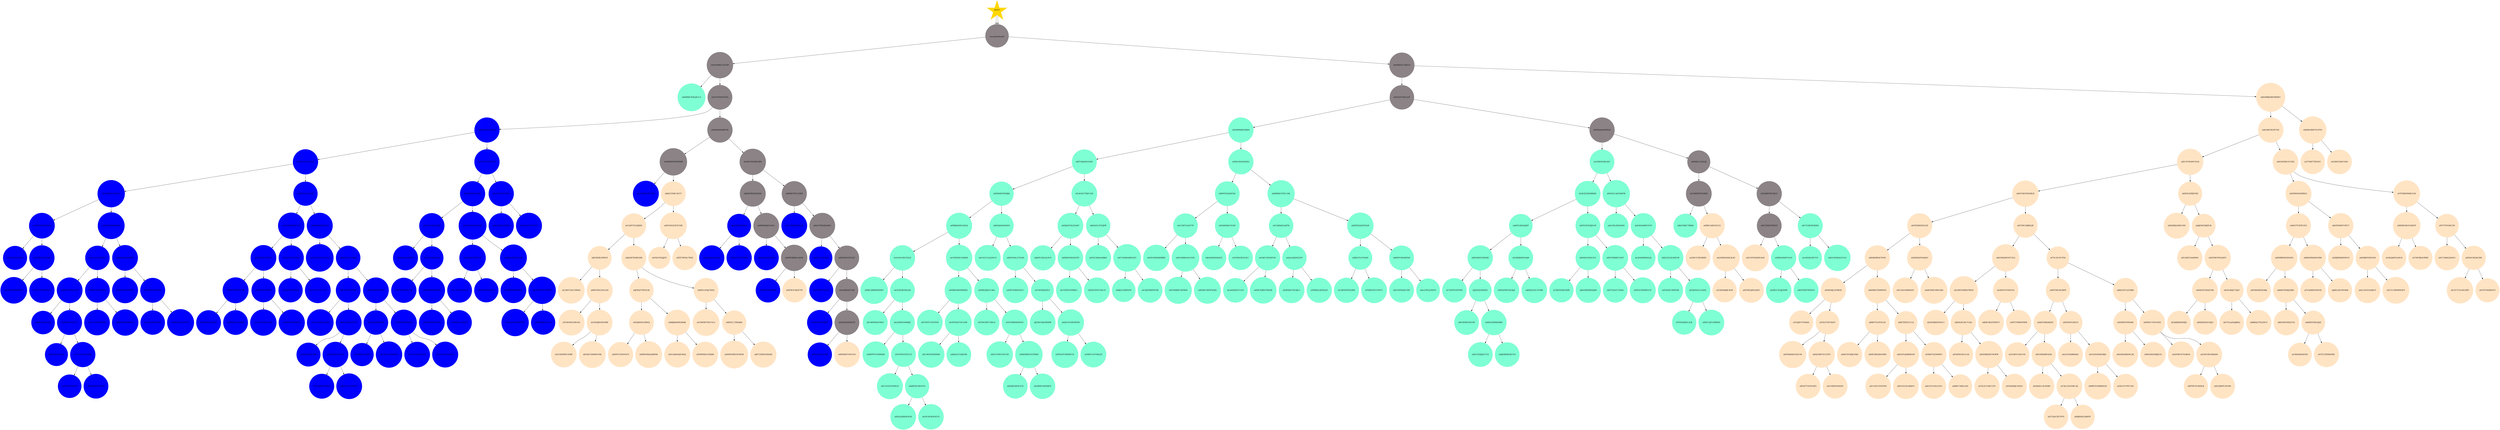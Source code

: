 digraph TreeStructure {

idO7OMZEN8VRBL[shape=circle;style=filled;color=lavenderblush4;label=<<BR/>lavenderblush4<BR/>>]
ROOTNODE[shape=star;style=filled;color=gold;label=<ROOT>]
ROOTNODE->idO7OMZEN8VRBL
idO7OMZEN8VRBL[shape=circle;style=filled;color=lavenderblush4;label=<<BR/>lavenderblush4<BR/>>]
ROOTNODE[shape=star;style=filled;color=gold;label=<ROOT>]
ROOTNODE->idO7OMZEN8VRBL
idOUAVME1GF3SV[shape=circle;style=filled;color=lavenderblush4]
idO7OMZEN8VRBL->idOUAVME1GF3SV
idVHM201339E1F[shape=circle;style=filled;color=lavenderblush4]
idO7OMZEN8VRBL->idVHM201339E1F
idNMMETEKQ4UU3[shape=circle;style=filled;color=aquamarine]
idOUAVME1GF3SV->idNMMETEKQ4UU3
id201PONCIGYZA[shape=circle;style=filled;color=lavenderblush4]
idOUAVME1GF3SV->id201PONCIGYZA
idN3LPL7651LQ7[shape=circle;style=filled;color=lavenderblush4]
idVHM201339E1F->idN3LPL7651LQ7
idB3MRRQWERWWU[shape=circle;style=filled;color=bisque]
idVHM201339E1F->idB3MRRQWERWWU
idH0M16YICZFBS[shape=circle;style=filled;color=blue]
id201PONCIGYZA->idH0M16YICZFBS
idP4DISANMB790[shape=circle;style=filled;color=lavenderblush4]
id201PONCIGYZA->idP4DISANMB790
idE6WR4B93X08S[shape=circle;style=filled;color=aquamarine]
idN3LPL7651LQ7->idE6WR4B93X08S
idZ9HA4AO8TB2B[shape=circle;style=filled;color=lavenderblush4]
idN3LPL7651LQ7->idZ9HA4AO8TB2B
id4LR4FDEDP7QF[shape=circle;style=filled;color=bisque]
idB3MRRQWERWWU->id4LR4FDEDP7QF
idMADOBW7D1PYN[shape=circle;style=filled;color=bisque]
idB3MRRQWERWWU->idMADOBW7D1PYN
idAYVUGS2C05Q5[shape=circle;style=filled;color=blue]
idH0M16YICZFBS->idAYVUGS2C05Q5
idG07KCER2FTH0[shape=circle;style=filled;color=blue]
idH0M16YICZFBS->idG07KCER2FTH0
id39XBWMYSWW88[shape=circle;style=filled;color=lavenderblush4]
idP4DISANMB790->id39XBWMYSWW88
idOXVGNSHWGJP6[shape=circle;style=filled;color=lavenderblush4]
idP4DISANMB790->idOXVGNSHWGJP6
idR7UJHZ83O2H5[shape=circle;style=filled;color=aquamarine]
idE6WR4B93X08S->idR7UJHZ83O2H5
id5KEYX5NDDDI3[shape=circle;style=filled;color=aquamarine]
idE6WR4B93X08S->id5KEYX5NDDDI3
id1ZRIYDOKGZIU[shape=circle;style=filled;color=aquamarine]
idZ9HA4AO8TB2B->id1ZRIYDOKGZIU
id49HSL15SS2IJ[shape=circle;style=filled;color=lavenderblush4]
idZ9HA4AO8TB2B->id49HSL15SS2IJ
idZUFFWQVP1ESA[shape=circle;style=filled;color=bisque]
id4LR4FDEDP7QF->idZUFFWQVP1ESA
id0G0ZNBCOC5XX[shape=circle;style=filled;color=bisque]
id4LR4FDEDP7QF->id0G0ZNBCOC5XX
id375087TZESEC[shape=circle;style=filled;color=bisque]
idMADOBW7D1PYN->id375087TZESEC
id2AWO54IVCS40[shape=circle;style=filled;color=bisque]
idMADOBW7D1PYN->id2AWO54IVCS40
idUK98SSH1NMUU[shape=circle;style=filled;color=blue]
idAYVUGS2C05Q5->idUK98SSH1NMUU
id2X4Y127O3C4V[shape=circle;style=filled;color=blue]
idAYVUGS2C05Q5->id2X4Y127O3C4V
idB6EXX0VLOSKL[shape=circle;style=filled;color=blue]
idG07KCER2FTH0->idB6EXX0VLOSKL
idGZGIH1DF4NX1[shape=circle;style=filled;color=blue]
idG07KCER2FTH0->idGZGIH1DF4NX1
id1SUXBU9SOFDT[shape=circle;style=filled;color=blue]
id39XBWMYSWW88->id1SUXBU9SOFDT
idRAUVN8C3I1S7[shape=circle;style=filled;color=bisque]
id39XBWMYSWW88->idRAUVN8C3I1S7
idKAWVKOTAQG90[shape=circle;style=filled;color=lavenderblush4]
idOXVGNSHWGJP6->idKAWVKOTAQG90
idX0BFOFYL1SKR[shape=circle;style=filled;color=lavenderblush4]
idOXVGNSHWGJP6->idX0BFOFYL1SKR
idVXM48785XRJ0[shape=circle;style=filled;color=aquamarine]
idR7UJHZ83O2H5->idVXM48785XRJ0
idU4GX375HF1GR[shape=circle;style=filled;color=aquamarine]
idR7UJHZ83O2H5->idU4GX375HF1GR
idMNV5X246FSI2[shape=circle;style=filled;color=aquamarine]
id5KEYX5NDDDI3->idMNV5X246FSI2
idWB8WCFDYL1ML[shape=circle;style=filled;color=aquamarine]
id5KEYX5NDDDI3->idWB8WCFDYL1ML
id2XCJYGKNRKBH[shape=circle;style=filled;color=aquamarine]
id1ZRIYDOKGZIU->id2XCJYGKNRKBH
idVNGGCAEEMDYK[shape=circle;style=filled;color=aquamarine]
id1ZRIYDOKGZIU->idVNGGCAEEMDYK
id1OKWPBTGIARN[shape=circle;style=filled;color=lavenderblush4]
id49HSL15SS2IJ->id1OKWPBTGIARN
idGZAWFZ01IK1C[shape=circle;style=filled;color=lavenderblush4]
id49HSL15SS2IJ->idGZAWFZ01IK1C
idNO74EFD63MLR[shape=circle;style=filled;color=bisque]
idZUFFWQVP1ESA->idNO74EFD63MLR
idDI5E2DPJPOZZ[shape=circle;style=filled;color=bisque]
idZUFFWQVP1ESA->idDI5E2DPJPOZZ
idVD0WQ5DXIW21[shape=circle;style=filled;color=bisque]
id0G0ZNBCOC5XX->idVD0WQ5DXIW21
id7FZ9KV06MCUM[shape=circle;style=filled;color=bisque]
id0G0ZNBCOC5XX->id7FZ9KV06MCUM
idVWS64IZSUNH4[shape=circle;style=filled;color=blue]
idUK98SSH1NMUU->idVWS64IZSUNH4
idDBJFNMS6MVBD[shape=circle;style=filled;color=blue]
idUK98SSH1NMUU->idDBJFNMS6MVBD
idS74DIMHNZCOO[shape=circle;style=filled;color=blue]
id2X4Y127O3C4V->idS74DIMHNZCOO
idM9N29BQAETLX[shape=circle;style=filled;color=blue]
id2X4Y127O3C4V->idM9N29BQAETLX
idNU39U6Q3CKJF[shape=circle;style=filled;color=blue]
idB6EXX0VLOSKL->idNU39U6Q3CKJF
idA6DLMMUWLAXD[shape=circle;style=filled;color=blue]
idB6EXX0VLOSKL->idA6DLMMUWLAXD
idBGJ46JK2NZHW[shape=circle;style=filled;color=blue]
idGZGIH1DF4NX1->idBGJ46JK2NZHW
id0NU633PLM7U2[shape=circle;style=filled;color=blue]
idGZGIH1DF4NX1->id0NU633PLM7U2
idC34P7S32DJHH[shape=circle;style=filled;color=bisque]
idRAUVN8C3I1S7->idC34P7S32DJHH
idHY2NGD3FZUHR[shape=circle;style=filled;color=bisque]
idRAUVN8C3I1S7->idHY2NGD3FZUHR
idGJNJ5JSSPW6A[shape=circle;style=filled;color=blue]
idKAWVKOTAQG90->idGJNJ5JSSPW6A
id4W96XA8CU4G1[shape=circle;style=filled;color=lavenderblush4]
idKAWVKOTAQG90->id4W96XA8CU4G1
idGU7B0JYMW2LP[shape=circle;style=filled;color=blue]
idX0BFOFYL1SKR->idGU7B0JYMW2LP
idS2UTP4QX2AW3[shape=circle;style=filled;color=lavenderblush4]
idX0BFOFYL1SKR->idS2UTP4QX2AW3
idPRJM4HSGOXQ2[shape=circle;style=filled;color=aquamarine]
idVXM48785XRJ0->idPRJM4HSGOXQ2
idD6QHAZ4584YI[shape=circle;style=filled;color=aquamarine]
idVXM48785XRJ0->idD6QHAZ4584YI
idQMQTCK2Z2S6T[shape=circle;style=filled;color=aquamarine]
idU4GX375HF1GR->idQMQTCK2Z2S6T
idK4NZ13I7EJPW[shape=circle;style=filled;color=aquamarine]
idU4GX375HF1GR->idK4NZ13I7EJPW
idGC2RT3L8A7TP[shape=circle;style=filled;color=aquamarine]
idMNV5X246FSI2->idGC2RT3L8A7TP
idNA90FJ6CN1XP[shape=circle;style=filled;color=aquamarine]
idMNV5X246FSI2->idNA90FJ6CN1XP
idUL8BA82L68TX[shape=circle;style=filled;color=aquamarine]
idWB8WCFDYL1ML->idUL8BA82L68TX
idHZYK2QDHTSQP[shape=circle;style=filled;color=aquamarine]
idWB8WCFDYL1ML->idHZYK2QDHTSQP
idA8TLSRL8AJYP[shape=circle;style=filled;color=aquamarine]
id2XCJYGKNRKBH->idA8TLSRL8AJYP
idZT03YOEXJS1W[shape=circle;style=filled;color=aquamarine]
id2XCJYGKNRKBH->idZT03YOEXJS1W
idSLF8LZIS26NM[shape=circle;style=filled;color=aquamarine]
idVNGGCAEEMDYK->idSLF8LZIS26NM
idACKSA999UFDT[shape=circle;style=filled;color=aquamarine]
idVNGGCAEEMDYK->idACKSA999UFDT
idBA70IRC79R08[shape=circle;style=filled;color=aquamarine]
id1OKWPBTGIARN->idBA70IRC79R08
idHRE3AKV5OL52[shape=circle;style=filled;color=bisque]
id1OKWPBTGIARN->idHRE3AKV5OL52
idET1SSSY5PDQ7[shape=circle;style=filled;color=lavenderblush4]
idGZAWFZ01IK1C->idET1SSSY5PDQ7
idF1Y30E0PQ0XN[shape=circle;style=filled;color=aquamarine]
idGZAWFZ01IK1C->idF1Y30E0PQ0XN
idOTE890SN5LZZ[shape=circle;style=filled;color=bisque]
idNO74EFD63MLR->idOTE890SN5LZZ
id07V9CO8JWGJF[shape=circle;style=filled;color=bisque]
idNO74EFD63MLR->id07V9CO8JWGJF
idHQMZJ168EU9N[shape=circle;style=filled;color=bisque]
idDI5E2DPJPOZZ->idHQMZJ168EU9N
idAJ6VAFDKJYCK[shape=circle;style=filled;color=bisque]
idDI5E2DPJPOZZ->idAJ6VAFDKJYCK
id40LTTUKTEOV3[shape=circle;style=filled;color=bisque]
idVD0WQ5DXIW21->id40LTTUKTEOV3
id8OFR4WY19YC7[shape=circle;style=filled;color=bisque]
idVD0WQ5DXIW21->id8OFR4WY19YC7
idWKMCBOCZADFP[shape=circle;style=filled;color=bisque]
id7FZ9KV06MCUM->idWKMCBOCZADFP
idVT7YFE0IE2Y0[shape=circle;style=filled;color=bisque]
id7FZ9KV06MCUM->idVT7YFE0IE2Y0
idS6EYAT5CK4IN[shape=circle;style=filled;color=blue]
idVWS64IZSUNH4->idS6EYAT5CK4IN
id165B0CXE00M0[shape=circle;style=filled;color=blue]
idVWS64IZSUNH4->id165B0CXE00M0
idO12F33B5ZRY3[shape=circle;style=filled;color=blue]
idDBJFNMS6MVBD->idO12F33B5ZRY3
id4BGBP9YDOKOZ[shape=circle;style=filled;color=blue]
idDBJFNMS6MVBD->id4BGBP9YDOKOZ
idFH2WPGTMI721[shape=circle;style=filled;color=blue]
idS74DIMHNZCOO->idFH2WPGTMI721
id2SGSUE167S2P[shape=circle;style=filled;color=blue]
idS74DIMHNZCOO->id2SGSUE167S2P
idZNVW3EROUWFX[shape=circle;style=filled;color=blue]
idM9N29BQAETLX->idZNVW3EROUWFX
idXPS4XFT516RA[shape=circle;style=filled;color=blue]
idM9N29BQAETLX->idXPS4XFT516RA
idQADAG1Y6F8TY[shape=circle;style=filled;color=blue]
idNU39U6Q3CKJF->idQADAG1Y6F8TY
idP5101JRFAYAX[shape=circle;style=filled;color=blue]
idNU39U6Q3CKJF->idP5101JRFAYAX
idDYFWM720R77H[shape=circle;style=filled;color=blue]
idA6DLMMUWLAXD->idDYFWM720R77H
idDBNUQJKUUEN0[shape=circle;style=filled;color=blue]
idA6DLMMUWLAXD->idDBNUQJKUUEN0
idK54DXL0YI9C9[shape=circle;style=filled;color=bisque]
idC34P7S32DJHH->idK54DXL0YI9C9
idXJ3M7KHRLY8R[shape=circle;style=filled;color=bisque]
idC34P7S32DJHH->idXJ3M7KHRLY8R
idF9I35V92JJTS[shape=circle;style=filled;color=bisque]
idHY2NGD3FZUHR->idF9I35V92JJTS
idFK7V854L7X0H[shape=circle;style=filled;color=bisque]
idHY2NGD3FZUHR->idFK7V854L7X0H
idX4JNBGGR0Z3K[shape=circle;style=filled;color=blue]
idGJNJ5JSSPW6A->idX4JNBGGR0Z3K
id5XGC477MT8YB[shape=circle;style=filled;color=blue]
idGJNJ5JSSPW6A->id5XGC477MT8YB
id8XTPB6F80FDB[shape=circle;style=filled;color=blue]
id4W96XA8CU4G1->id8XTPB6F80FDB
idAWFRBIKS1AHM[shape=circle;style=filled;color=lavenderblush4]
id4W96XA8CU4G1->idAWFRBIKS1AHM
idBZTA7LIX7K2J[shape=circle;style=filled;color=blue]
idS2UTP4QX2AW3->idBZTA7LIX7K2J
id9VEWGVSYUII7[shape=circle;style=filled;color=lavenderblush4]
idS2UTP4QX2AW3->id9VEWGVSYUII7
id3L92S1WGFSLD[shape=circle;style=filled;color=aquamarine]
idPRJM4HSGOXQ2->id3L92S1WGFSLD
id1YWZIHUGMX60[shape=circle;style=filled;color=aquamarine]
idPRJM4HSGOXQ2->id1YWZIHUGMX60
idO1IUU1LQGSUO[shape=circle;style=filled;color=aquamarine]
idD6QHAZ4584YI->idO1IUU1LQGSUO
idWDOY6L27NOI9[shape=circle;style=filled;color=aquamarine]
idD6QHAZ4584YI->idWDOY6L27NOI9
idJWPU0HL4LPEP[shape=circle;style=filled;color=aquamarine]
idQMQTCK2Z2S6T->idJWPU0HL4LPEP
idDWS6T402EDT9[shape=circle;style=filled;color=aquamarine]
idQMQTCK2Z2S6T->idDWS6T402EDT9
idSYIUMAAOARKZ[shape=circle;style=filled;color=aquamarine]
idK4NZ13I7EJPW->idSYIUMAAOARKZ
idS71WSKQWW3ZU[shape=circle;style=filled;color=aquamarine]
idK4NZ13I7EJPW->idS71WSKQWW3ZU
idGH1990HXDBBH[shape=circle;style=filled;color=aquamarine]
idGC2RT3L8A7TP->idGH1990HXDBBH
idMCMRKVQGUPZL[shape=circle;style=filled;color=aquamarine]
idGC2RT3L8A7TP->idMCMRKVQGUPZL
idKH4XIPKH84TZ[shape=circle;style=filled;color=aquamarine]
idNA90FJ6CN1XP->idKH4XIPKH84TZ
id3YSRUBF2FILC[shape=circle;style=filled;color=aquamarine]
idNA90FJ6CN1XP->id3YSRUBF2FILC
idGXK75HGRTVIC[shape=circle;style=filled;color=aquamarine]
idUL8BA82L68TX->idGXK75HGRTVIC
idAA1IOJNNEZYV[shape=circle;style=filled;color=aquamarine]
idUL8BA82L68TX->idAA1IOJNNEZYV
idIZK1P147OS4Y[shape=circle;style=filled;color=aquamarine]
idHZYK2QDHTSQP->idIZK1P147OS4Y
id8WPF9XNRYISS[shape=circle;style=filled;color=aquamarine]
idHZYK2QDHTSQP->id8WPF9XNRYISS
idB3D4D52VR5RZ[shape=circle;style=filled;color=aquamarine]
idA8TLSRL8AJYP->idB3D4D52VR5RZ
idU8XB8D0N50J9[shape=circle;style=filled;color=aquamarine]
idA8TLSRL8AJYP->idU8XB8D0N50J9
id0V6EEZS0LTO1[shape=circle;style=filled;color=aquamarine]
idZT03YOEXJS1W->id0V6EEZS0LTO1
idDP3PR8KFLND7[shape=circle;style=filled;color=aquamarine]
idZT03YOEXJS1W->idDP3PR8KFLND7
idCJF6DR0W4GJ2[shape=circle;style=filled;color=aquamarine]
idACKSA999UFDT->idCJF6DR0W4GJ2
idXGGZ1IEQNIUM[shape=circle;style=filled;color=aquamarine]
idACKSA999UFDT->idXGGZ1IEQNIUM
id18ECU9H3IKB3[shape=circle;style=filled;color=bisque]
idHRE3AKV5OL52->id18ECU9H3IKB3
idQ3WM2DHEAL9C[shape=circle;style=filled;color=bisque]
idHRE3AKV5OL52->idQ3WM2DHEAL9C
idVUSTNQNDEQO6[shape=circle;style=filled;color=bisque]
idET1SSSY5PDQ7->idVUSTNQNDEQO6
idNBLKD6ZP101Z[shape=circle;style=filled;color=aquamarine]
idET1SSSY5PDQ7->idNBLKD6ZP101Z
id14NVJCI0P7FS[shape=circle;style=filled;color=aquamarine]
idF1Y30E0PQ0XN->id14NVJCI0P7FS
id8GGDYKQG5UO2[shape=circle;style=filled;color=aquamarine]
idF1Y30E0PQ0XN->id8GGDYKQG5UO2
id8NK8BYQCYF69[shape=circle;style=filled;color=bisque]
idOTE890SN5LZZ->id8NK8BYQCYF69
id2B58QVPQA6D3[shape=circle;style=filled;color=bisque]
idOTE890SN5LZZ->id2B58QVPQA6D3
id8CMQ4WVH7CEQ[shape=circle;style=filled;color=bisque]
id07V9CO8JWGJF->id8CMQ4WVH7CEQ
id7VL3I15V7PIA[shape=circle;style=filled;color=bisque]
id07V9CO8JWGJF->id7VL3I15V7PIA
idFLXDX744IMDN[shape=circle;style=filled;color=bisque]
idAJ6VAFDKJYCK->idFLXDX744IMDN
idZHTRFVW2QXP1[shape=circle;style=filled;color=bisque]
idAJ6VAFDKJYCK->idZHTRFVW2QXP1
id0NRBYMODNAT0[shape=circle;style=filled;color=bisque]
id40LTTUKTEOV3->id0NRBYMODNAT0
idKRNDW40SG998[shape=circle;style=filled;color=bisque]
id40LTTUKTEOV3->idKRNDW40SG998
id2BJXWKRN9YC9[shape=circle;style=filled;color=bisque]
id8OFR4WY19YC7->id2BJXWKRN9YC9
id9OJR0VZD4T49[shape=circle;style=filled;color=bisque]
id8OFR4WY19YC7->id9OJR0VZD4T49
id1REJ64PL4HUA[shape=circle;style=filled;color=bisque]
idWKMCBOCZADFP->id1REJ64PL4HUA
id739CB82OP8IF[shape=circle;style=filled;color=bisque]
idWKMCBOCZADFP->id739CB82OP8IF
idYG7A84Q2X4VG[shape=circle;style=filled;color=bisque]
idVT7YFE0IE2Y0->idYG7A84Q2X4VG
idIYA5CB2IAUMX[shape=circle;style=filled;color=bisque]
idVT7YFE0IE2Y0->idIYA5CB2IAUMX
idZOZZ26M6QQKH[shape=circle;style=filled;color=blue]
id165B0CXE00M0->idZOZZ26M6QQKH
idTDC5T5SBNYO5[shape=circle;style=filled;color=blue]
id165B0CXE00M0->idTDC5T5SBNYO5
idIMR5U0PSD1QO[shape=circle;style=filled;color=blue]
idO12F33B5ZRY3->idIMR5U0PSD1QO
id9RA7Q2OZP4L6[shape=circle;style=filled;color=blue]
idO12F33B5ZRY3->id9RA7Q2OZP4L6
idMX82TW34F9BB[shape=circle;style=filled;color=blue]
id4BGBP9YDOKOZ->idMX82TW34F9BB
idAE96Y1S320SW[shape=circle;style=filled;color=blue]
id4BGBP9YDOKOZ->idAE96Y1S320SW
idIFWUT9D6G1TM[shape=circle;style=filled;color=blue]
idFH2WPGTMI721->idIFWUT9D6G1TM
idC8V6HLAI9STV[shape=circle;style=filled;color=blue]
idFH2WPGTMI721->idC8V6HLAI9STV
idUJ2U3X52CKY9[shape=circle;style=filled;color=blue]
id2SGSUE167S2P->idUJ2U3X52CKY9
id5UVFQC7Q17CG[shape=circle;style=filled;color=blue]
id2SGSUE167S2P->id5UVFQC7Q17CG
idRL7QE463T4BT[shape=circle;style=filled;color=blue]
idXPS4XFT516RA->idRL7QE463T4BT
id0OGQR8T6N3GY[shape=circle;style=filled;color=blue]
idXPS4XFT516RA->id0OGQR8T6N3GY
idD7VT6QU6L17Q[shape=circle;style=filled;color=blue]
idP5101JRFAYAX->idD7VT6QU6L17Q
idYMMD9JQNK4AV[shape=circle;style=filled;color=blue]
idP5101JRFAYAX->idYMMD9JQNK4AV
idUL5GQTYIZPLO[shape=circle;style=filled;color=blue]
idDYFWM720R77H->idUL5GQTYIZPLO
idJLD536LEK4QS[shape=circle;style=filled;color=blue]
idDYFWM720R77H->idJLD536LEK4QS
idSM688IPMZRFR[shape=circle;style=filled;color=blue]
idDBNUQJKUUEN0->idSM688IPMZRFR
id04HFFNECEMWE[shape=circle;style=filled;color=blue]
idDBNUQJKUUEN0->id04HFFNECEMWE
idUA6V7QEU0WXQ[shape=circle;style=filled;color=bisque]
idK54DXL0YI9C9->idUA6V7QEU0WXQ
id9WT4NLDV2LNS[shape=circle;style=filled;color=bisque]
idK54DXL0YI9C9->id9WT4NLDV2LNS
idJFBSZ7MYD1IK[shape=circle;style=filled;color=bisque]
idXJ3M7KHRLY8R->idJFBSZ7MYD1IK
id69N1AYAJ7NDQ[shape=circle;style=filled;color=bisque]
idXJ3M7KHRLY8R->id69N1AYAJ7NDQ
id2PDK11I68HBX[shape=circle;style=filled;color=blue]
idAWFRBIKS1AHM->id2PDK11I68HBX
idSFW3CI8ZZ79T[shape=circle;style=filled;color=bisque]
idAWFRBIKS1AHM->idSFW3CI8ZZ79T
idF2IINEX7AF3N[shape=circle;style=filled;color=blue]
id9VEWGVSYUII7->idF2IINEX7AF3N
idOL08P82FYVJI[shape=circle;style=filled;color=lavenderblush4]
id9VEWGVSYUII7->idOL08P82FYVJI
idSKE2B6MNHHHC[shape=circle;style=filled;color=aquamarine]
id3L92S1WGFSLD->idSKE2B6MNHHHC
idGZAYQK3BLIZK[shape=circle;style=filled;color=aquamarine]
id3L92S1WGFSLD->idGZAYQK3BLIZK
idNM8LM4S0WK8A[shape=circle;style=filled;color=aquamarine]
id1YWZIHUGMX60->idNM8LM4S0WK8A
idHMEJHJG51A6L[shape=circle;style=filled;color=aquamarine]
id1YWZIHUGMX60->idHMEJHJG51A6L
id4M70OBSE0GL7[shape=circle;style=filled;color=aquamarine]
idWDOY6L27NOI9->id4M70OBSE0GL7
idT56VIISJ2WLF[shape=circle;style=filled;color=aquamarine]
idWDOY6L27NOI9->idT56VIISJ2WLF
idUVP9ZZT6MBE1[shape=circle;style=filled;color=aquamarine]
idDWS6T402EDT9->idUVP9ZZT6MBE1
idS9ZGPNTURLC0[shape=circle;style=filled;color=aquamarine]
idDWS6T402EDT9->idS9ZGPNTURLC0
idIBJLS1B8XVDF[shape=circle;style=filled;color=aquamarine]
idS71WSKQWW3ZU->idIBJLS1B8XVDF
idUSJFRSBYPE9R[shape=circle;style=filled;color=aquamarine]
idS71WSKQWW3ZU->idUSJFRSBYPE9R
idYF9MKWUWPKHI[shape=circle;style=filled;color=aquamarine]
idMCMRKVQGUPZL->idYF9MKWUWPKHI
idWQ8G5WPFM3JN[shape=circle;style=filled;color=aquamarine]
idMCMRKVQGUPZL->idWQ8G5WPFM3JN
idL40AVKX7ULYZ[shape=circle;style=filled;color=aquamarine]
idGXK75HGRTVIC->idL40AVKX7ULYZ
id00ETQBX3TWQW[shape=circle;style=filled;color=aquamarine]
idGXK75HGRTVIC->id00ETQBX3TWQW
idOKMAO7HLXJC1[shape=circle;style=filled;color=aquamarine]
idAA1IOJNNEZYV->idOKMAO7HLXJC1
idYMK4GAPHLJ50[shape=circle;style=filled;color=aquamarine]
idAA1IOJNNEZYV->idYMK4GAPHLJ50
idUBPZPMT6TJMI[shape=circle;style=filled;color=aquamarine]
idIZK1P147OS4Y->idUBPZPMT6TJMI
idTM62FZCC9A7U[shape=circle;style=filled;color=aquamarine]
idIZK1P147OS4Y->idTM62FZCC9A7U
idEFZZN444C3IN[shape=circle;style=filled;color=aquamarine]
id8WPF9XNRYISS->idEFZZN444C3IN
idILQ7BUJ1RZYS[shape=circle;style=filled;color=aquamarine]
id8WPF9XNRYISS->idILQ7BUJ1RZYS
id73XYPZOXT9P0[shape=circle;style=filled;color=aquamarine]
idB3D4D52VR5RZ->id73XYPZOXT9P0
idJQHTJ50X0XI5[shape=circle;style=filled;color=aquamarine]
idB3D4D52VR5RZ->idJQHTJ50X0XI5
id9E6ZMP5DGKJE[shape=circle;style=filled;color=aquamarine]
idU8XB8D0N50J9->id9E6ZMP5DGKJE
idJ0KQGOEUYOR6[shape=circle;style=filled;color=aquamarine]
idU8XB8D0N50J9->idJ0KQGOEUYOR6
id78J5SDZJC6MR[shape=circle;style=filled;color=aquamarine]
id0V6EEZS0LTO1->id78J5SDZJC6MR
idKE6MDRHIZJR0[shape=circle;style=filled;color=aquamarine]
id0V6EEZS0LTO1->idKE6MDRHIZJR0
idH7YQ5A71Y9A4[shape=circle;style=filled;color=aquamarine]
idDP3PR8KFLND7->idH7YQ5A71Y9A4
idNS3GV68YKGUE[shape=circle;style=filled;color=aquamarine]
idDP3PR8KFLND7->idNS3GV68YKGUE
idTQOQE1989Y4B[shape=circle;style=filled;color=aquamarine]
idXGGZ1IEQNIUM->idTQOQE1989Y4B
idF0JGK4LULQDQ[shape=circle;style=filled;color=aquamarine]
idXGGZ1IEQNIUM->idF0JGK4LULQDQ
id2TKZB4JBC4O8[shape=circle;style=filled;color=bisque]
idQ3WM2DHEAL9C->id2TKZB4JBC4O8
idXTX8GJMOGJH5[shape=circle;style=filled;color=bisque]
idQ3WM2DHEAL9C->idXTX8GJMOGJH5
id2MLU3GAJQN99[shape=circle;style=filled;color=aquamarine]
idNBLKD6ZP101Z->id2MLU3GAJQN99
idX5FXD978ZDC9[shape=circle;style=filled;color=aquamarine]
idNBLKD6ZP101Z->idX5FXD978ZDC9
idVBVMJL5E9ROE[shape=circle;style=filled;color=bisque]
id8NK8BYQCYF69->idVBVMJL5E9ROE
id6Z0RO7D0WH3S[shape=circle;style=filled;color=bisque]
id8NK8BYQCYF69->id6Z0RO7D0WH3S
idEU6Q148WX0A7[shape=circle;style=filled;color=bisque]
id2B58QVPQA6D3->idEU6Q148WX0A7
id4BGWW1W653K8[shape=circle;style=filled;color=bisque]
id2B58QVPQA6D3->id4BGWW1W653K8
idG2MUDM9A7MEN[shape=circle;style=filled;color=bisque]
id8CMQ4WVH7CEQ->idG2MUDM9A7MEN
idOXVH7VV4VFES[shape=circle;style=filled;color=bisque]
id8CMQ4WVH7CEQ->idOXVH7VV4VFES
id09TYKURC8IPX[shape=circle;style=filled;color=bisque]
id7VL3I15V7PIA->id09TYKURC8IPX
idRDLSFUQ3TBJ9[shape=circle;style=filled;color=bisque]
id7VL3I15V7PIA->idRDLSFUQ3TBJ9
idZ6D2X7RHZU0B[shape=circle;style=filled;color=bisque]
idZHTRFVW2QXP1->idZ6D2X7RHZU0B
idENG48JY72JSF[shape=circle;style=filled;color=bisque]
idZHTRFVW2QXP1->idENG48JY72JSF
idF6X9QBT6ZARJ[shape=circle;style=filled;color=bisque]
id0NRBYMODNAT0->idF6X9QBT6ZARJ
id884FYKMJ2HBE[shape=circle;style=filled;color=bisque]
id0NRBYMODNAT0->id884FYKMJ2HBE
id7GASBOZ5S93D[shape=circle;style=filled;color=bisque]
idKRNDW40SG998->id7GASBOZ5S93D
idJ9IG26UWF66B[shape=circle;style=filled;color=bisque]
idKRNDW40SG998->idJ9IG26UWF66B
id4LCDOLY4AWCF[shape=circle;style=filled;color=bisque]
id9OJR0VZD4T49->id4LCDOLY4AWCF
idUULCMNX9EZP5[shape=circle;style=filled;color=bisque]
id9OJR0VZD4T49->idUULCMNX9EZP5
idC5C7CGLHG2WP[shape=circle;style=filled;color=bisque]
idIYA5CB2IAUMX->idC5C7CGLHG2WP
idV3YTYAYKXVT5[shape=circle;style=filled;color=bisque]
idIYA5CB2IAUMX->idV3YTYAYKXVT5
idAMCQVJUTIQIJ[shape=circle;style=filled;color=blue]
idIMR5U0PSD1QO->idAMCQVJUTIQIJ
idHK9IE45TOCU2[shape=circle;style=filled;color=blue]
idIMR5U0PSD1QO->idHK9IE45TOCU2
id81C7R4F0VW8H[shape=circle;style=filled;color=blue]
id9RA7Q2OZP4L6->id81C7R4F0VW8H
idJ8JHWRWWK4N2[shape=circle;style=filled;color=blue]
id9RA7Q2OZP4L6->idJ8JHWRWWK4N2
id5J1JXEKJUM9M[shape=circle;style=filled;color=blue]
idAE96Y1S320SW->id5J1JXEKJUM9M
idHKFHQOKUT6EU[shape=circle;style=filled;color=blue]
idAE96Y1S320SW->idHKFHQOKUT6EU
id9JNN8ESY4DKT[shape=circle;style=filled;color=blue]
idIFWUT9D6G1TM->id9JNN8ESY4DKT
idJ3I8ZWU1MI8M[shape=circle;style=filled;color=blue]
idIFWUT9D6G1TM->idJ3I8ZWU1MI8M
id7UMTER6Z51DD[shape=circle;style=filled;color=blue]
idC8V6HLAI9STV->id7UMTER6Z51DD
idSHPD7WS8R65E[shape=circle;style=filled;color=blue]
idC8V6HLAI9STV->idSHPD7WS8R65E
idN73VO8HUQWJN[shape=circle;style=filled;color=blue]
idRL7QE463T4BT->idN73VO8HUQWJN
id94UDX8DS7YUK[shape=circle;style=filled;color=blue]
idRL7QE463T4BT->id94UDX8DS7YUK
idEBIXJQ8RAWL4[shape=circle;style=filled;color=blue]
id0OGQR8T6N3GY->idEBIXJQ8RAWL4
id7FH6KFWB5O45[shape=circle;style=filled;color=blue]
id0OGQR8T6N3GY->id7FH6KFWB5O45
id069HOMZ055H4[shape=circle;style=filled;color=blue]
idYMMD9JQNK4AV->id069HOMZ055H4
idYXOR3L198QDY[shape=circle;style=filled;color=blue]
idYMMD9JQNK4AV->idYXOR3L198QDY
idMLB1HMHBZTKX[shape=circle;style=filled;color=blue]
id04HFFNECEMWE->idMLB1HMHBZTKX
id8YY9BJJPOUCH[shape=circle;style=filled;color=blue]
id04HFFNECEMWE->id8YY9BJJPOUCH
idTLKVKSGSBUAU[shape=circle;style=filled;color=bisque]
id9WT4NLDV2LNS->idTLKVKSGSBUAU
id1AV0JRONEPBW[shape=circle;style=filled;color=bisque]
id9WT4NLDV2LNS->id1AV0JRONEPBW
idYQK8VK109W5J[shape=circle;style=filled;color=bisque]
idJFBSZ7MYD1IK->idYQK8VK109W5J
idXBJBA9HPQWAK[shape=circle;style=filled;color=bisque]
idJFBSZ7MYD1IK->idXBJBA9HPQWAK
idUXW0R7HZU5G3[shape=circle;style=filled;color=bisque]
id69N1AYAJ7NDQ->idUXW0R7HZU5G3
idXHYL17ZRQI84[shape=circle;style=filled;color=bisque]
id69N1AYAJ7NDQ->idXHYL17ZRQI84
idOIZYSNOT6BZU[shape=circle;style=filled;color=blue]
idOL08P82FYVJI->idOIZYSNOT6BZU
idYQ4I5WS8AETE[shape=circle;style=filled;color=lavenderblush4]
idOL08P82FYVJI->idYQ4I5WS8AETE
idEOKWBA0F092I[shape=circle;style=filled;color=aquamarine]
idGZAYQK3BLIZK->idEOKWBA0F092I
idQ1KI6P20MWJE[shape=circle;style=filled;color=aquamarine]
idGZAYQK3BLIZK->idQ1KI6P20MWJE
idF5PHTU5EDVV8[shape=circle;style=filled;color=aquamarine]
idNM8LM4S0WK8A->idF5PHTU5EDVV8
idG9YM2H74CG4W[shape=circle;style=filled;color=aquamarine]
idNM8LM4S0WK8A->idG9YM2H74CG4W
idY5M18W7C8SL9[shape=circle;style=filled;color=aquamarine]
idHMEJHJG51A6L->idY5M18W7C8SL9
idT4THBKXH0NO5[shape=circle;style=filled;color=aquamarine]
idHMEJHJG51A6L->idT4THBKXH0NO5
idJURC0A8ORYBW[shape=circle;style=filled;color=aquamarine]
idT56VIISJ2WLF->idJURC0A8ORYBW
idQDUES5KVWZIN[shape=circle;style=filled;color=aquamarine]
idT56VIISJ2WLF->idQDUES5KVWZIN
id9CBZ8IV2B33W[shape=circle;style=filled;color=aquamarine]
idJQHTJ50X0XI5->id9CBZ8IV2B33W
idA9GQTBMZMIKI[shape=circle;style=filled;color=aquamarine]
idJQHTJ50X0XI5->idA9GQTBMZMIKI
id7PZIQ8Z6U3LK[shape=circle;style=filled;color=aquamarine]
idF0JGK4LULQDQ->id7PZIQ8Z6U3LK
id9H1CJP1OWBSN[shape=circle;style=filled;color=aquamarine]
idF0JGK4LULQDQ->id9H1CJP1OWBSN
id7GJXFCTY9ADL[shape=circle;style=filled;color=bisque]
idVBVMJL5E9ROE->id7GJXFCTY9ADL
idT3LP70P1902Y[shape=circle;style=filled;color=bisque]
idVBVMJL5E9ROE->idT3LP70P1902Y
id8XP75O3Y5LGX[shape=circle;style=filled;color=bisque]
id6Z0RO7D0WH3S->id8XP75O3Y5LGX
idIB7IXTELUU1J[shape=circle;style=filled;color=bisque]
id6Z0RO7D0WH3S->idIB7IXTELUU1J
idFXOXB0DYSN13[shape=circle;style=filled;color=bisque]
idG2MUDM9A7MEN->idFXOXB0DYSN13
idXVA3SUB17CQA[shape=circle;style=filled;color=bisque]
idG2MUDM9A7MEN->idXVA3SUB17CQA
idB9EOK5FMTB71[shape=circle;style=filled;color=bisque]
idOXVH7VV4VFES->idB9EOK5FMTB71
idIYFTT8M0Y9WR[shape=circle;style=filled;color=bisque]
idOXVH7VV4VFES->idIYFTT8M0Y9WR
idAZP30RQSKIYI[shape=circle;style=filled;color=bisque]
id09TYKURC8IPX->idAZP30RQSKIYI
id0EWSYGIII531[shape=circle;style=filled;color=bisque]
id09TYKURC8IPX->id0EWSYGIII531
idAVIRF9YZ6SSB[shape=circle;style=filled;color=bisque]
idRDLSFUQ3TBJ9->idAVIRF9YZ6SSB
idHIMU1YPOC60V[shape=circle;style=filled;color=bisque]
idRDLSFUQ3TBJ9->idHIMU1YPOC60V
idLBZJ9894HXJO[shape=circle;style=filled;color=bisque]
idZ6D2X7RHZU0B->idLBZJ9894HXJO
id9SB2R2DUINJ3[shape=circle;style=filled;color=bisque]
idZ6D2X7RHZU0B->id9SB2R2DUINJ3
idE7GLA26QJB0Q[shape=circle;style=filled;color=bisque]
idENG48JY72JSF->idE7GLA26QJB0Q
idRR6427PQ2NCV[shape=circle;style=filled;color=bisque]
idENG48JY72JSF->idRR6427PQ2NCV
idKONSF09ZQ7OL[shape=circle;style=filled;color=bisque]
id884FYKMJ2HBE->idKONSF09ZQ7OL
id489NY5B32J4Z[shape=circle;style=filled;color=bisque]
id884FYKMJ2HBE->id489NY5B32J4Z
idJIC8JU4LAEEY[shape=circle;style=filled;color=blue]
idHK9IE45TOCU2->idJIC8JU4LAEEY
id77V1VK7NHYKA[shape=circle;style=filled;color=blue]
idHK9IE45TOCU2->id77V1VK7NHYKA
idS6ABZZ6J1BX9[shape=circle;style=filled;color=blue]
id94UDX8DS7YUK->idS6ABZZ6J1BX9
idM38KQYFFQT5T[shape=circle;style=filled;color=blue]
id94UDX8DS7YUK->idM38KQYFFQT5T
idU9RJK345DJDI[shape=circle;style=filled;color=blue]
idEBIXJQ8RAWL4->idU9RJK345DJDI
idUZWT3TVBNQBY[shape=circle;style=filled;color=blue]
idEBIXJQ8RAWL4->idUZWT3TVBNQBY
idUPLZ7WPL9ATQ[shape=circle;style=filled;color=blue]
id7FH6KFWB5O45->idUPLZ7WPL9ATQ
idG1BET4V5OGRU[shape=circle;style=filled;color=blue]
id7FH6KFWB5O45->idG1BET4V5OGRU
id1E5EBNPE3OBP[shape=circle;style=filled;color=bisque]
id1AV0JRONEPBW->id1E5EBNPE3OBP
idP2KUGWM0CP4K[shape=circle;style=filled;color=bisque]
id1AV0JRONEPBW->idP2KUGWM0CP4K
idDPPCFNSYYA70[shape=circle;style=filled;color=bisque]
idYQK8VK109W5J->idDPPCFNSYYA70
idWRNYK6QQRPB4[shape=circle;style=filled;color=bisque]
idYQK8VK109W5J->idWRNYK6QQRPB4
idOUAAP4AHUKA2[shape=circle;style=filled;color=bisque]
idXBJBA9HPQWAK->idOUAAP4AHUKA2
idYWWXIS1FNKBY[shape=circle;style=filled;color=bisque]
idXBJBA9HPQWAK->idYWWXIS1FNKBY
idZ6WYHM35FWZW[shape=circle;style=filled;color=bisque]
idXHYL17ZRQI84->idZ6WYHM35FWZW
id87UZKM10XHAZ[shape=circle;style=filled;color=bisque]
idXHYL17ZRQI84->id87UZKM10XHAZ
id34A7BRANI3X6[shape=circle;style=filled;color=blue]
idYQ4I5WS8AETE->id34A7BRANI3X6
idW9SKFFVX31VG[shape=circle;style=filled;color=bisque]
idYQ4I5WS8AETE->idW9SKFFVX31VG
idNKPFPCON8SKR[shape=circle;style=filled;color=aquamarine]
idQ1KI6P20MWJE->idNKPFPCON8SKR
id5YNPD2Y5IUCZ[shape=circle;style=filled;color=aquamarine]
idQ1KI6P20MWJE->id5YNPD2Y5IUCZ
idFLMO4YMDDRIF[shape=circle;style=filled;color=aquamarine]
idG9YM2H74CG4W->idFLMO4YMDDRIF
id9JAGLF5QKFBS[shape=circle;style=filled;color=aquamarine]
idG9YM2H74CG4W->id9JAGLF5QKFBS
idZIUFVM1GSUOH[shape=circle;style=filled;color=aquamarine]
idT4THBKXH0NO5->idZIUFVM1GSUOH
idSKHHMCD1P9XM[shape=circle;style=filled;color=aquamarine]
idT4THBKXH0NO5->idSKHHMCD1P9XM
idTNQUP3MORCFZ[shape=circle;style=filled;color=aquamarine]
idQDUES5KVWZIN->idTNQUP3MORCFZ
idTBNUUD7HK2ZI[shape=circle;style=filled;color=aquamarine]
idQDUES5KVWZIN->idTBNUUD7HK2ZI
id4FLN2KJH27U8[shape=circle;style=filled;color=aquamarine]
idA9GQTBMZMIKI->id4FLN2KJH27U8
idAJNBX963KTTQ[shape=circle;style=filled;color=aquamarine]
idA9GQTBMZMIKI->idAJNBX963KTTQ
idNY4MA0G5D2UW[shape=circle;style=filled;color=bisque]
idT3LP70P1902Y->idNY4MA0G5D2UW
idZQGM072CGTEV[shape=circle;style=filled;color=bisque]
idT3LP70P1902Y->idZQGM072CGTEV
idHEGYGIHJGYRH[shape=circle;style=filled;color=bisque]
id8XP75O3Y5LGX->idHEGYGIHJGYRH
id0XUMQ3602VBD[shape=circle;style=filled;color=bisque]
id8XP75O3Y5LGX->id0XUMQ3602VBD
idAGVFQZB8MG9Y[shape=circle;style=filled;color=bisque]
idIB7IXTELUU1J->idAGVFQZB8MG9Y
idTR4FYTJ1WMF5[shape=circle;style=filled;color=bisque]
idIB7IXTELUU1J->idTR4FYTJ1WMF5
idF4IN0C6G1C2A[shape=circle;style=filled;color=bisque]
idXVA3SUB17CQA->idF4IN0C6G1C2A
idSNSKKE8UNOPW[shape=circle;style=filled;color=bisque]
idXVA3SUB17CQA->idSNSKKE8UNOPW
id35385TUDF1V0[shape=circle;style=filled;color=bisque]
idAZP30RQSKIYI->id35385TUDF1V0
idIV20WARPQVXI[shape=circle;style=filled;color=bisque]
idAZP30RQSKIYI->idIV20WARPQVXI
id22CIYQMR04K1[shape=circle;style=filled;color=bisque]
id0EWSYGIII531->id22CIYQMR04K1
idUN2VQY66FRJN[shape=circle;style=filled;color=bisque]
id0EWSYGIII531->idUN2VQY66FRJN
idX20HDXKO0C2K[shape=circle;style=filled;color=bisque]
idAVIRF9YZ6SSB->idX20HDXKO0C2K
idWX3X95AMJEC6[shape=circle;style=filled;color=bisque]
idAVIRF9YZ6SSB->idWX3X95AMJEC6
id2DVBCN7VQWFA[shape=circle;style=filled;color=bisque]
idHIMU1YPOC60V->id2DVBCN7VQWFA
idLXYFZK3NBASH[shape=circle;style=filled;color=bisque]
idHIMU1YPOC60V->idLXYFZK3NBASH
id196ZAI00SFKP[shape=circle;style=filled;color=bisque]
id489NY5B32J4Z->id196ZAI00SFKP
id7Z13TZHH2PRL[shape=circle;style=filled;color=bisque]
id489NY5B32J4Z->id7Z13TZHH2PRL
idOTG6SJ7EJI1W[shape=circle;style=filled;color=blue]
id77V1VK7NHYKA->idOTG6SJ7EJI1W
idRXO0AQIC4U79[shape=circle;style=filled;color=blue]
id77V1VK7NHYKA->idRXO0AQIC4U79
idTFABBG0CGBID[shape=circle;style=filled;color=blue]
idM38KQYFFQT5T->idTFABBG0CGBID
idMZLY7N5URP33[shape=circle;style=filled;color=blue]
idM38KQYFFQT5T->idMZLY7N5URP33
idFUGGS5OIYWG0[shape=circle;style=filled;color=aquamarine]
id5YNPD2Y5IUCZ->idFUGGS5OIYWG0
id6JWV0C481P18[shape=circle;style=filled;color=aquamarine]
id5YNPD2Y5IUCZ->id6JWV0C481P18
idXHJW38PXLY5V[shape=circle;style=filled;color=aquamarine]
idSKHHMCD1P9XM->idXHJW38PXLY5V
idO9RWTQPISBPS[shape=circle;style=filled;color=aquamarine]
idSKHHMCD1P9XM->idO9RWTQPISBPS
idP2X7T3GVLHZ5[shape=circle;style=filled;color=bisque]
idZQGM072CGTEV->idP2X7T3GVLHZ5
id31NRYNPI4DZF[shape=circle;style=filled;color=bisque]
idZQGM072CGTEV->id31NRYNPI4DZF
idUV3N15YNYO6T[shape=circle;style=filled;color=bisque]
idAGVFQZB8MG9Y->idUV3N15YNYO6T
idXC91ESLHRAFG[shape=circle;style=filled;color=bisque]
idAGVFQZB8MG9Y->idXC91ESLHRAFG
idAGTFU63E23FO[shape=circle;style=filled;color=bisque]
idTR4FYTJ1WMF5->idAGTFU63E23FO
idIBKY74RX120S[shape=circle;style=filled;color=bisque]
idTR4FYTJ1WMF5->idIBKY74RX120S
id7623CUMFT3YV[shape=circle;style=filled;color=bisque]
idSNSKKE8UNOPW->id7623CUMFT3YV
idTSXA0BJUYKDO[shape=circle;style=filled;color=bisque]
idSNSKKE8UNOPW->idTSXA0BJUYKDO
idOPAZEU4L9NB0[shape=circle;style=filled;color=bisque]
idIV20WARPQVXI->idOPAZEU4L9NB0
id7ALF2N3OBU5K[shape=circle;style=filled;color=bisque]
idIV20WARPQVXI->id7ALF2N3OBU5K
idMW25O2BM0LIH[shape=circle;style=filled;color=bisque]
idUN2VQY66FRJN->idMW25O2BM0LIH
id3SLYY7PW73ZC[shape=circle;style=filled;color=bisque]
idUN2VQY66FRJN->id3SLYY7PW73ZC
idIPT9UEC64SLK[shape=circle;style=filled;color=bisque]
idLXYFZK3NBASH->idIPT9UEC64SLK
id92TJMPE59T4W[shape=circle;style=filled;color=bisque]
idLXYFZK3NBASH->id92TJMPE59T4W
idDS2QZRZ6C65H[shape=circle;style=filled;color=aquamarine]
id6JWV0C481P18->idDS2QZRZ6C65H
idC6U9LBDVX2TO[shape=circle;style=filled;color=aquamarine]
id6JWV0C481P18->idC6U9LBDVX2TO
id57LB2CB37PV5[shape=circle;style=filled;color=bisque]
id7ALF2N3OBU5K->id57LB2CB37PV5
idDJRSSZLSB0YP[shape=circle;style=filled;color=bisque]
id7ALF2N3OBU5K->idDJRSSZLSB0YP
}